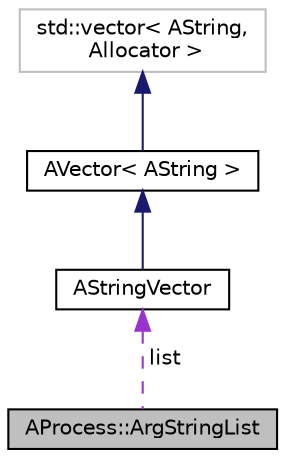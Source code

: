 digraph "AProcess::ArgStringList"
{
 // LATEX_PDF_SIZE
  edge [fontname="Helvetica",fontsize="10",labelfontname="Helvetica",labelfontsize="10"];
  node [fontname="Helvetica",fontsize="10",shape=record];
  Node1 [label="AProcess::ArgStringList",height=0.2,width=0.4,color="black", fillcolor="grey75", style="filled", fontcolor="black",tooltip="Process arguments represented as array of strings."];
  Node2 -> Node1 [dir="back",color="darkorchid3",fontsize="10",style="dashed",label=" list" ,fontname="Helvetica"];
  Node2 [label="AStringVector",height=0.2,width=0.4,color="black", fillcolor="white", style="filled",URL="$classAStringVector.html",tooltip="An AVector with string-related functions."];
  Node3 -> Node2 [dir="back",color="midnightblue",fontsize="10",style="solid",fontname="Helvetica"];
  Node3 [label="AVector\< AString \>",height=0.2,width=0.4,color="black", fillcolor="white", style="filled",URL="$classAVector.html",tooltip=" "];
  Node4 -> Node3 [dir="back",color="midnightblue",fontsize="10",style="solid",fontname="Helvetica"];
  Node4 [label="std::vector\< AString,\l Allocator \>",height=0.2,width=0.4,color="grey75", fillcolor="white", style="filled",tooltip=" "];
}
